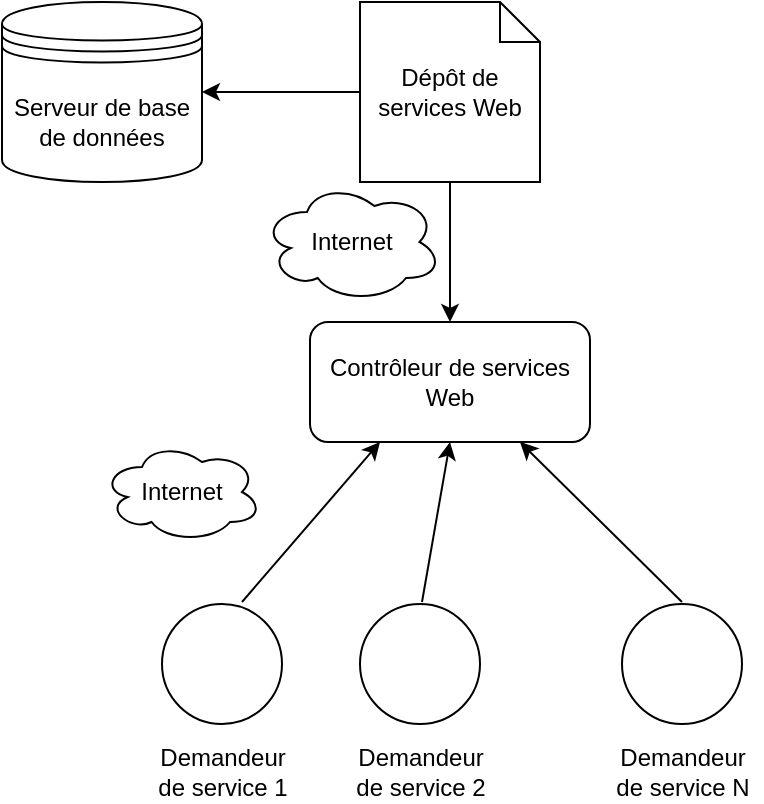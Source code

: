 <mxfile version="17.1.2" type="github">
  <diagram id="Bjv3uhlUVGouSoGVjLmX" name="Page-1">
    <mxGraphModel dx="1422" dy="724" grid="1" gridSize="10" guides="1" tooltips="1" connect="1" arrows="1" fold="1" page="1" pageScale="1" pageWidth="827" pageHeight="1169" math="0" shadow="0">
      <root>
        <mxCell id="0" />
        <mxCell id="1" parent="0" />
        <mxCell id="KP8L2dm65Y1VwsA8P5en-1" value="Contrôleur de services Web" style="rounded=1;whiteSpace=wrap;html=1;" vertex="1" parent="1">
          <mxGeometry x="354" y="280" width="140" height="60" as="geometry" />
        </mxCell>
        <mxCell id="KP8L2dm65Y1VwsA8P5en-2" value="Serveur de base de données" style="shape=datastore;whiteSpace=wrap;html=1;" vertex="1" parent="1">
          <mxGeometry x="200" y="120" width="100" height="90" as="geometry" />
        </mxCell>
        <mxCell id="KP8L2dm65Y1VwsA8P5en-3" value="Dépôt de services Web" style="shape=note;size=20;whiteSpace=wrap;html=1;" vertex="1" parent="1">
          <mxGeometry x="379" y="120" width="90" height="90" as="geometry" />
        </mxCell>
        <mxCell id="KP8L2dm65Y1VwsA8P5en-4" value="" style="endArrow=classic;html=1;rounded=0;entryX=1;entryY=0.5;entryDx=0;entryDy=0;exitX=0;exitY=0.5;exitDx=0;exitDy=0;exitPerimeter=0;" edge="1" parent="1" source="KP8L2dm65Y1VwsA8P5en-3" target="KP8L2dm65Y1VwsA8P5en-2">
          <mxGeometry width="50" height="50" relative="1" as="geometry">
            <mxPoint x="400" y="380" as="sourcePoint" />
            <mxPoint x="450" y="330" as="targetPoint" />
          </mxGeometry>
        </mxCell>
        <mxCell id="KP8L2dm65Y1VwsA8P5en-5" value="" style="endArrow=classic;html=1;rounded=0;entryX=0.5;entryY=0;entryDx=0;entryDy=0;exitX=0.5;exitY=1;exitDx=0;exitDy=0;exitPerimeter=0;" edge="1" parent="1" source="KP8L2dm65Y1VwsA8P5en-3" target="KP8L2dm65Y1VwsA8P5en-1">
          <mxGeometry width="50" height="50" relative="1" as="geometry">
            <mxPoint x="400" y="380" as="sourcePoint" />
            <mxPoint x="450" y="330" as="targetPoint" />
          </mxGeometry>
        </mxCell>
        <mxCell id="KP8L2dm65Y1VwsA8P5en-9" value="" style="endArrow=classic;html=1;rounded=0;entryX=0.25;entryY=1;entryDx=0;entryDy=0;" edge="1" parent="1" target="KP8L2dm65Y1VwsA8P5en-1">
          <mxGeometry width="50" height="50" relative="1" as="geometry">
            <mxPoint x="320" y="420" as="sourcePoint" />
            <mxPoint x="424" y="340" as="targetPoint" />
          </mxGeometry>
        </mxCell>
        <mxCell id="KP8L2dm65Y1VwsA8P5en-10" value="" style="endArrow=classic;html=1;rounded=0;entryX=0.5;entryY=1;entryDx=0;entryDy=0;" edge="1" parent="1" target="KP8L2dm65Y1VwsA8P5en-1">
          <mxGeometry width="50" height="50" relative="1" as="geometry">
            <mxPoint x="410" y="420" as="sourcePoint" />
            <mxPoint x="426.02" y="351.98" as="targetPoint" />
          </mxGeometry>
        </mxCell>
        <mxCell id="KP8L2dm65Y1VwsA8P5en-11" value="" style="endArrow=classic;html=1;rounded=0;entryX=0.75;entryY=1;entryDx=0;entryDy=0;exitX=0.5;exitY=0;exitDx=0;exitDy=0;" edge="1" parent="1" target="KP8L2dm65Y1VwsA8P5en-1">
          <mxGeometry width="50" height="50" relative="1" as="geometry">
            <mxPoint x="540" y="420" as="sourcePoint" />
            <mxPoint x="436.02" y="361.98" as="targetPoint" />
          </mxGeometry>
        </mxCell>
        <mxCell id="KP8L2dm65Y1VwsA8P5en-12" value="&lt;div&gt;Demandeur &lt;br&gt;&lt;/div&gt;&lt;div&gt;de service 1&lt;/div&gt;" style="text;html=1;align=center;verticalAlign=middle;resizable=0;points=[];autosize=1;strokeColor=none;fillColor=none;" vertex="1" parent="1">
          <mxGeometry x="270" y="490" width="80" height="30" as="geometry" />
        </mxCell>
        <mxCell id="KP8L2dm65Y1VwsA8P5en-15" value="" style="verticalLabelPosition=bottom;verticalAlign=top;html=1;shape=mxgraph.flowchart.on-page_reference;" vertex="1" parent="1">
          <mxGeometry x="280" y="421" width="60" height="60" as="geometry" />
        </mxCell>
        <mxCell id="KP8L2dm65Y1VwsA8P5en-18" value="&lt;div&gt;Demandeur &lt;br&gt;&lt;/div&gt;&lt;div&gt;de service 2&lt;br&gt;&lt;/div&gt;" style="text;html=1;align=center;verticalAlign=middle;resizable=0;points=[];autosize=1;strokeColor=none;fillColor=none;" vertex="1" parent="1">
          <mxGeometry x="369" y="490" width="80" height="30" as="geometry" />
        </mxCell>
        <mxCell id="KP8L2dm65Y1VwsA8P5en-19" value="" style="verticalLabelPosition=bottom;verticalAlign=top;html=1;shape=mxgraph.flowchart.on-page_reference;" vertex="1" parent="1">
          <mxGeometry x="379" y="421" width="60" height="60" as="geometry" />
        </mxCell>
        <mxCell id="KP8L2dm65Y1VwsA8P5en-20" value="&lt;div&gt;Demandeur &lt;br&gt;&lt;/div&gt;&lt;div&gt;de service N&lt;br&gt;&lt;/div&gt;" style="text;html=1;align=center;verticalAlign=middle;resizable=0;points=[];autosize=1;strokeColor=none;fillColor=none;" vertex="1" parent="1">
          <mxGeometry x="500" y="490" width="80" height="30" as="geometry" />
        </mxCell>
        <mxCell id="KP8L2dm65Y1VwsA8P5en-21" value="" style="verticalLabelPosition=bottom;verticalAlign=top;html=1;shape=mxgraph.flowchart.on-page_reference;" vertex="1" parent="1">
          <mxGeometry x="510" y="421" width="60" height="60" as="geometry" />
        </mxCell>
        <mxCell id="KP8L2dm65Y1VwsA8P5en-22" value="Internet" style="ellipse;shape=cloud;whiteSpace=wrap;html=1;" vertex="1" parent="1">
          <mxGeometry x="330" y="210" width="90" height="60" as="geometry" />
        </mxCell>
        <mxCell id="KP8L2dm65Y1VwsA8P5en-23" value="Internet" style="ellipse;shape=cloud;whiteSpace=wrap;html=1;" vertex="1" parent="1">
          <mxGeometry x="250" y="340" width="80" height="50" as="geometry" />
        </mxCell>
      </root>
    </mxGraphModel>
  </diagram>
</mxfile>
